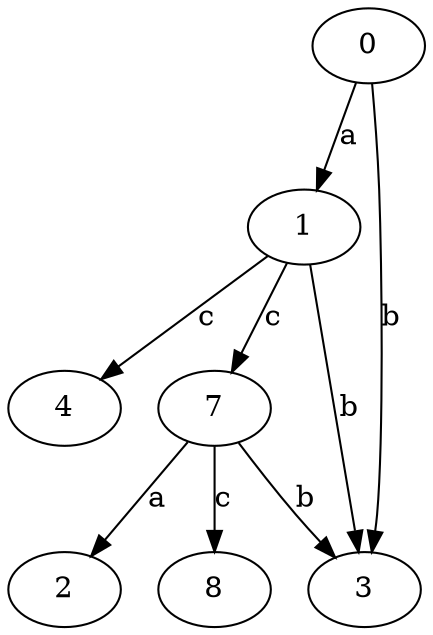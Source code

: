 strict digraph  {
0;
1;
2;
3;
4;
7;
8;
0 -> 1  [label=a];
0 -> 3  [label=b];
1 -> 3  [label=b];
1 -> 4  [label=c];
1 -> 7  [label=c];
7 -> 2  [label=a];
7 -> 3  [label=b];
7 -> 8  [label=c];
}
